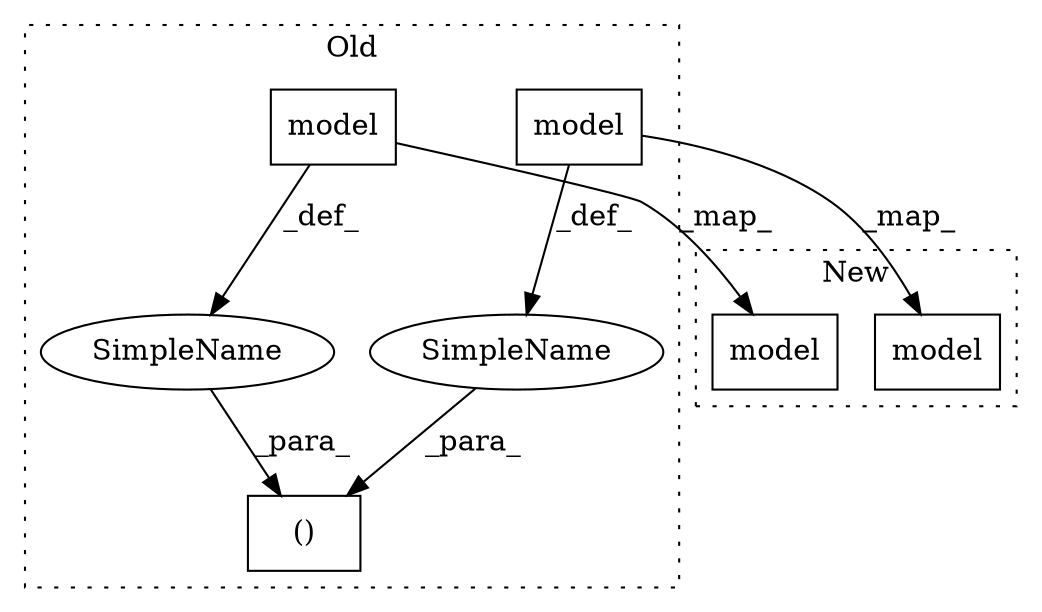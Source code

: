 digraph G {
subgraph cluster0 {
1 [label="model" a="32" s="19528,19540" l="6,1" shape="box"];
3 [label="()" a="106" s="19528" l="39" shape="box"];
4 [label="SimpleName" a="42" s="" l="" shape="ellipse"];
5 [label="SimpleName" a="42" s="" l="" shape="ellipse"];
6 [label="model" a="32" s="19554,19566" l="6,1" shape="box"];
label = "Old";
style="dotted";
}
subgraph cluster1 {
2 [label="model" a="32" s="19491,19503" l="6,1" shape="box"];
7 [label="model" a="32" s="19520,19532" l="6,1" shape="box"];
label = "New";
style="dotted";
}
1 -> 4 [label="_def_"];
1 -> 2 [label="_map_"];
4 -> 3 [label="_para_"];
5 -> 3 [label="_para_"];
6 -> 5 [label="_def_"];
6 -> 7 [label="_map_"];
}